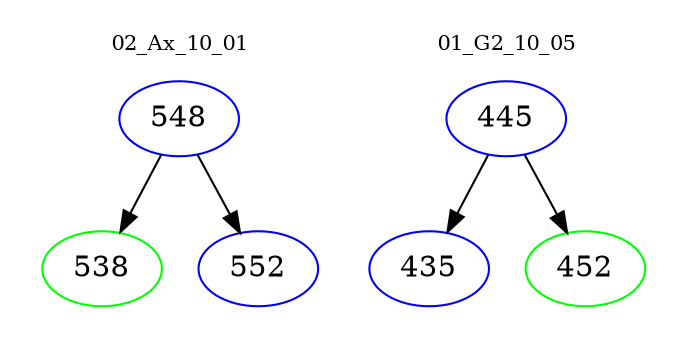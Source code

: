 digraph{
subgraph cluster_0 {
color = white
label = "02_Ax_10_01";
fontsize=10;
T0_548 [label="548", color="blue"]
T0_548 -> T0_538 [color="black"]
T0_538 [label="538", color="green"]
T0_548 -> T0_552 [color="black"]
T0_552 [label="552", color="blue"]
}
subgraph cluster_1 {
color = white
label = "01_G2_10_05";
fontsize=10;
T1_445 [label="445", color="blue"]
T1_445 -> T1_435 [color="black"]
T1_435 [label="435", color="blue"]
T1_445 -> T1_452 [color="black"]
T1_452 [label="452", color="green"]
}
}

